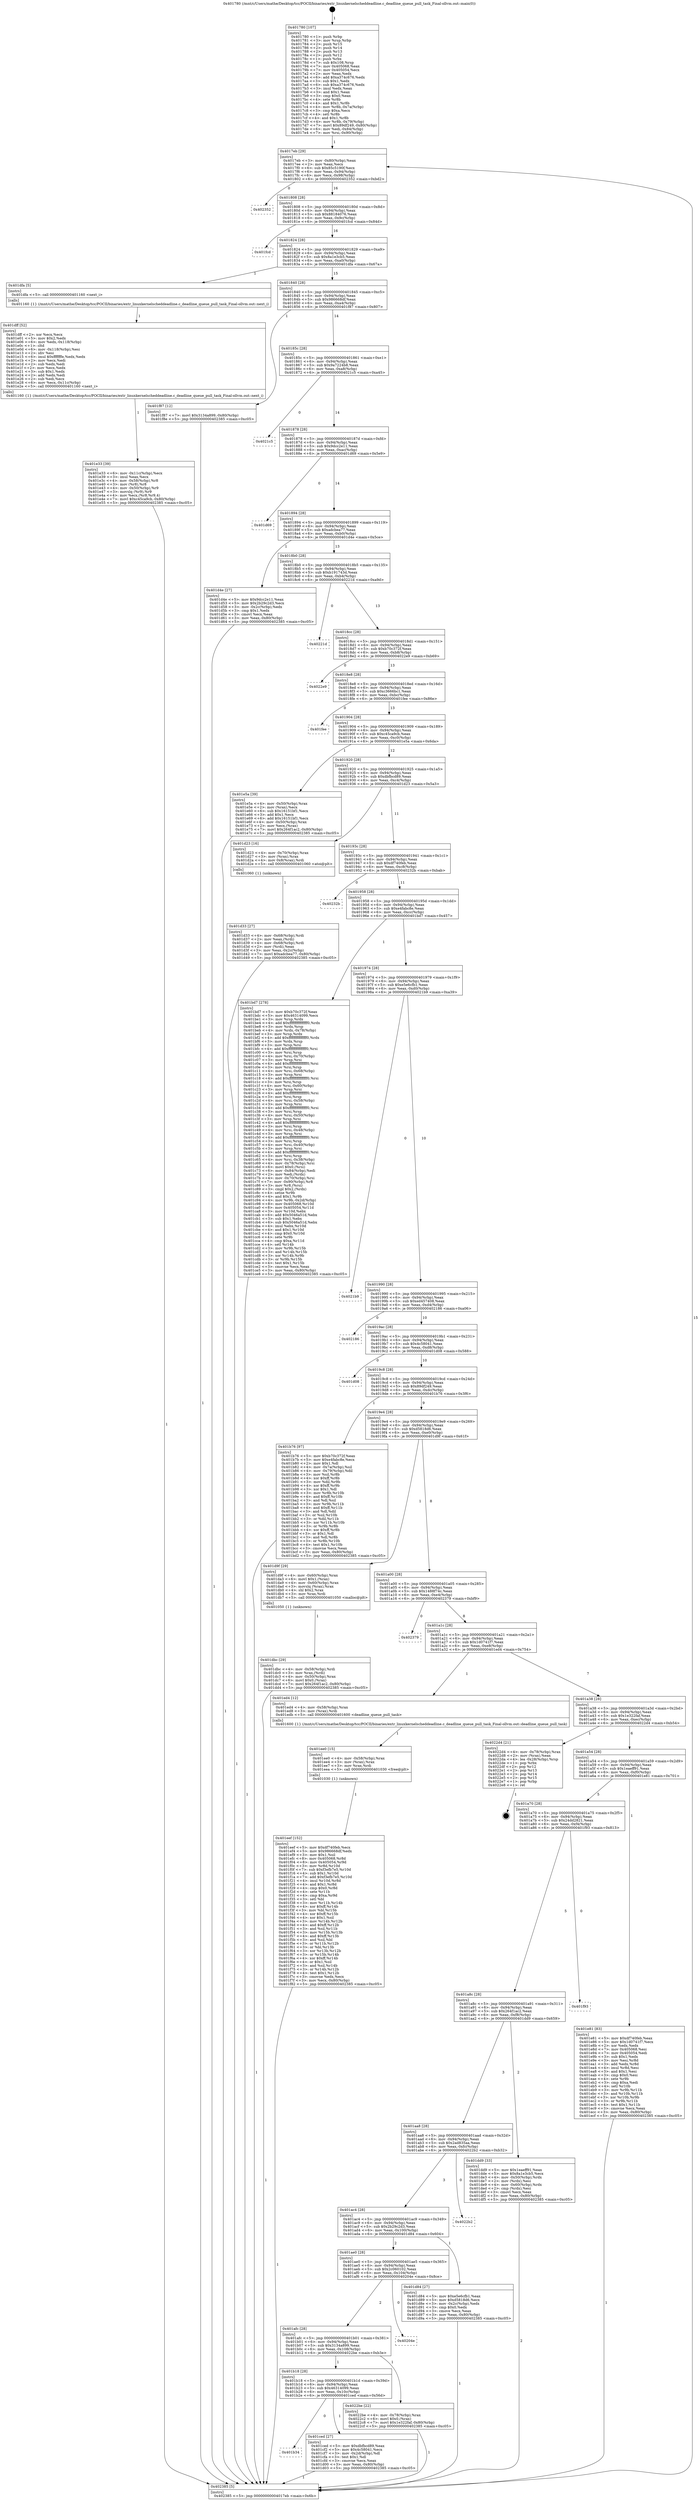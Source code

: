 digraph "0x401780" {
  label = "0x401780 (/mnt/c/Users/mathe/Desktop/tcc/POCII/binaries/extr_linuxkernelscheddeadline.c_deadline_queue_pull_task_Final-ollvm.out::main(0))"
  labelloc = "t"
  node[shape=record]

  Entry [label="",width=0.3,height=0.3,shape=circle,fillcolor=black,style=filled]
  "0x4017eb" [label="{
     0x4017eb [29]\l
     | [instrs]\l
     &nbsp;&nbsp;0x4017eb \<+3\>: mov -0x80(%rbp),%eax\l
     &nbsp;&nbsp;0x4017ee \<+2\>: mov %eax,%ecx\l
     &nbsp;&nbsp;0x4017f0 \<+6\>: sub $0x85c5190f,%ecx\l
     &nbsp;&nbsp;0x4017f6 \<+6\>: mov %eax,-0x94(%rbp)\l
     &nbsp;&nbsp;0x4017fc \<+6\>: mov %ecx,-0x98(%rbp)\l
     &nbsp;&nbsp;0x401802 \<+6\>: je 0000000000402352 \<main+0xbd2\>\l
  }"]
  "0x402352" [label="{
     0x402352\l
  }", style=dashed]
  "0x401808" [label="{
     0x401808 [28]\l
     | [instrs]\l
     &nbsp;&nbsp;0x401808 \<+5\>: jmp 000000000040180d \<main+0x8d\>\l
     &nbsp;&nbsp;0x40180d \<+6\>: mov -0x94(%rbp),%eax\l
     &nbsp;&nbsp;0x401813 \<+5\>: sub $0x88184076,%eax\l
     &nbsp;&nbsp;0x401818 \<+6\>: mov %eax,-0x9c(%rbp)\l
     &nbsp;&nbsp;0x40181e \<+6\>: je 0000000000401fcd \<main+0x84d\>\l
  }"]
  Exit [label="",width=0.3,height=0.3,shape=circle,fillcolor=black,style=filled,peripheries=2]
  "0x401fcd" [label="{
     0x401fcd\l
  }", style=dashed]
  "0x401824" [label="{
     0x401824 [28]\l
     | [instrs]\l
     &nbsp;&nbsp;0x401824 \<+5\>: jmp 0000000000401829 \<main+0xa9\>\l
     &nbsp;&nbsp;0x401829 \<+6\>: mov -0x94(%rbp),%eax\l
     &nbsp;&nbsp;0x40182f \<+5\>: sub $0x8a1e3cb5,%eax\l
     &nbsp;&nbsp;0x401834 \<+6\>: mov %eax,-0xa0(%rbp)\l
     &nbsp;&nbsp;0x40183a \<+6\>: je 0000000000401dfa \<main+0x67a\>\l
  }"]
  "0x401eef" [label="{
     0x401eef [152]\l
     | [instrs]\l
     &nbsp;&nbsp;0x401eef \<+5\>: mov $0xdf740feb,%ecx\l
     &nbsp;&nbsp;0x401ef4 \<+5\>: mov $0x986668df,%edx\l
     &nbsp;&nbsp;0x401ef9 \<+3\>: mov $0x1,%sil\l
     &nbsp;&nbsp;0x401efc \<+8\>: mov 0x405068,%r8d\l
     &nbsp;&nbsp;0x401f04 \<+8\>: mov 0x405054,%r9d\l
     &nbsp;&nbsp;0x401f0c \<+3\>: mov %r8d,%r10d\l
     &nbsp;&nbsp;0x401f0f \<+7\>: sub $0xf3efb7e5,%r10d\l
     &nbsp;&nbsp;0x401f16 \<+4\>: sub $0x1,%r10d\l
     &nbsp;&nbsp;0x401f1a \<+7\>: add $0xf3efb7e5,%r10d\l
     &nbsp;&nbsp;0x401f21 \<+4\>: imul %r10d,%r8d\l
     &nbsp;&nbsp;0x401f25 \<+4\>: and $0x1,%r8d\l
     &nbsp;&nbsp;0x401f29 \<+4\>: cmp $0x0,%r8d\l
     &nbsp;&nbsp;0x401f2d \<+4\>: sete %r11b\l
     &nbsp;&nbsp;0x401f31 \<+4\>: cmp $0xa,%r9d\l
     &nbsp;&nbsp;0x401f35 \<+3\>: setl %bl\l
     &nbsp;&nbsp;0x401f38 \<+3\>: mov %r11b,%r14b\l
     &nbsp;&nbsp;0x401f3b \<+4\>: xor $0xff,%r14b\l
     &nbsp;&nbsp;0x401f3f \<+3\>: mov %bl,%r15b\l
     &nbsp;&nbsp;0x401f42 \<+4\>: xor $0xff,%r15b\l
     &nbsp;&nbsp;0x401f46 \<+4\>: xor $0x1,%sil\l
     &nbsp;&nbsp;0x401f4a \<+3\>: mov %r14b,%r12b\l
     &nbsp;&nbsp;0x401f4d \<+4\>: and $0xff,%r12b\l
     &nbsp;&nbsp;0x401f51 \<+3\>: and %sil,%r11b\l
     &nbsp;&nbsp;0x401f54 \<+3\>: mov %r15b,%r13b\l
     &nbsp;&nbsp;0x401f57 \<+4\>: and $0xff,%r13b\l
     &nbsp;&nbsp;0x401f5b \<+3\>: and %sil,%bl\l
     &nbsp;&nbsp;0x401f5e \<+3\>: or %r11b,%r12b\l
     &nbsp;&nbsp;0x401f61 \<+3\>: or %bl,%r13b\l
     &nbsp;&nbsp;0x401f64 \<+3\>: xor %r13b,%r12b\l
     &nbsp;&nbsp;0x401f67 \<+3\>: or %r15b,%r14b\l
     &nbsp;&nbsp;0x401f6a \<+4\>: xor $0xff,%r14b\l
     &nbsp;&nbsp;0x401f6e \<+4\>: or $0x1,%sil\l
     &nbsp;&nbsp;0x401f72 \<+3\>: and %sil,%r14b\l
     &nbsp;&nbsp;0x401f75 \<+3\>: or %r14b,%r12b\l
     &nbsp;&nbsp;0x401f78 \<+4\>: test $0x1,%r12b\l
     &nbsp;&nbsp;0x401f7c \<+3\>: cmovne %edx,%ecx\l
     &nbsp;&nbsp;0x401f7f \<+3\>: mov %ecx,-0x80(%rbp)\l
     &nbsp;&nbsp;0x401f82 \<+5\>: jmp 0000000000402385 \<main+0xc05\>\l
  }"]
  "0x401dfa" [label="{
     0x401dfa [5]\l
     | [instrs]\l
     &nbsp;&nbsp;0x401dfa \<+5\>: call 0000000000401160 \<next_i\>\l
     | [calls]\l
     &nbsp;&nbsp;0x401160 \{1\} (/mnt/c/Users/mathe/Desktop/tcc/POCII/binaries/extr_linuxkernelscheddeadline.c_deadline_queue_pull_task_Final-ollvm.out::next_i)\l
  }"]
  "0x401840" [label="{
     0x401840 [28]\l
     | [instrs]\l
     &nbsp;&nbsp;0x401840 \<+5\>: jmp 0000000000401845 \<main+0xc5\>\l
     &nbsp;&nbsp;0x401845 \<+6\>: mov -0x94(%rbp),%eax\l
     &nbsp;&nbsp;0x40184b \<+5\>: sub $0x986668df,%eax\l
     &nbsp;&nbsp;0x401850 \<+6\>: mov %eax,-0xa4(%rbp)\l
     &nbsp;&nbsp;0x401856 \<+6\>: je 0000000000401f87 \<main+0x807\>\l
  }"]
  "0x401ee0" [label="{
     0x401ee0 [15]\l
     | [instrs]\l
     &nbsp;&nbsp;0x401ee0 \<+4\>: mov -0x58(%rbp),%rax\l
     &nbsp;&nbsp;0x401ee4 \<+3\>: mov (%rax),%rax\l
     &nbsp;&nbsp;0x401ee7 \<+3\>: mov %rax,%rdi\l
     &nbsp;&nbsp;0x401eea \<+5\>: call 0000000000401030 \<free@plt\>\l
     | [calls]\l
     &nbsp;&nbsp;0x401030 \{1\} (unknown)\l
  }"]
  "0x401f87" [label="{
     0x401f87 [12]\l
     | [instrs]\l
     &nbsp;&nbsp;0x401f87 \<+7\>: movl $0x3134a899,-0x80(%rbp)\l
     &nbsp;&nbsp;0x401f8e \<+5\>: jmp 0000000000402385 \<main+0xc05\>\l
  }"]
  "0x40185c" [label="{
     0x40185c [28]\l
     | [instrs]\l
     &nbsp;&nbsp;0x40185c \<+5\>: jmp 0000000000401861 \<main+0xe1\>\l
     &nbsp;&nbsp;0x401861 \<+6\>: mov -0x94(%rbp),%eax\l
     &nbsp;&nbsp;0x401867 \<+5\>: sub $0x9a7224b8,%eax\l
     &nbsp;&nbsp;0x40186c \<+6\>: mov %eax,-0xa8(%rbp)\l
     &nbsp;&nbsp;0x401872 \<+6\>: je 00000000004021c5 \<main+0xa45\>\l
  }"]
  "0x401e33" [label="{
     0x401e33 [39]\l
     | [instrs]\l
     &nbsp;&nbsp;0x401e33 \<+6\>: mov -0x11c(%rbp),%ecx\l
     &nbsp;&nbsp;0x401e39 \<+3\>: imul %eax,%ecx\l
     &nbsp;&nbsp;0x401e3c \<+4\>: mov -0x58(%rbp),%r8\l
     &nbsp;&nbsp;0x401e40 \<+3\>: mov (%r8),%r8\l
     &nbsp;&nbsp;0x401e43 \<+4\>: mov -0x50(%rbp),%r9\l
     &nbsp;&nbsp;0x401e47 \<+3\>: movslq (%r9),%r9\l
     &nbsp;&nbsp;0x401e4a \<+4\>: mov %ecx,(%r8,%r9,4)\l
     &nbsp;&nbsp;0x401e4e \<+7\>: movl $0xc45ca9cb,-0x80(%rbp)\l
     &nbsp;&nbsp;0x401e55 \<+5\>: jmp 0000000000402385 \<main+0xc05\>\l
  }"]
  "0x4021c5" [label="{
     0x4021c5\l
  }", style=dashed]
  "0x401878" [label="{
     0x401878 [28]\l
     | [instrs]\l
     &nbsp;&nbsp;0x401878 \<+5\>: jmp 000000000040187d \<main+0xfd\>\l
     &nbsp;&nbsp;0x40187d \<+6\>: mov -0x94(%rbp),%eax\l
     &nbsp;&nbsp;0x401883 \<+5\>: sub $0x9dcc2e11,%eax\l
     &nbsp;&nbsp;0x401888 \<+6\>: mov %eax,-0xac(%rbp)\l
     &nbsp;&nbsp;0x40188e \<+6\>: je 0000000000401d69 \<main+0x5e9\>\l
  }"]
  "0x401dff" [label="{
     0x401dff [52]\l
     | [instrs]\l
     &nbsp;&nbsp;0x401dff \<+2\>: xor %ecx,%ecx\l
     &nbsp;&nbsp;0x401e01 \<+5\>: mov $0x2,%edx\l
     &nbsp;&nbsp;0x401e06 \<+6\>: mov %edx,-0x118(%rbp)\l
     &nbsp;&nbsp;0x401e0c \<+1\>: cltd\l
     &nbsp;&nbsp;0x401e0d \<+6\>: mov -0x118(%rbp),%esi\l
     &nbsp;&nbsp;0x401e13 \<+2\>: idiv %esi\l
     &nbsp;&nbsp;0x401e15 \<+6\>: imul $0xfffffffe,%edx,%edx\l
     &nbsp;&nbsp;0x401e1b \<+2\>: mov %ecx,%edi\l
     &nbsp;&nbsp;0x401e1d \<+2\>: sub %edx,%edi\l
     &nbsp;&nbsp;0x401e1f \<+2\>: mov %ecx,%edx\l
     &nbsp;&nbsp;0x401e21 \<+3\>: sub $0x1,%edx\l
     &nbsp;&nbsp;0x401e24 \<+2\>: add %edx,%edi\l
     &nbsp;&nbsp;0x401e26 \<+2\>: sub %edi,%ecx\l
     &nbsp;&nbsp;0x401e28 \<+6\>: mov %ecx,-0x11c(%rbp)\l
     &nbsp;&nbsp;0x401e2e \<+5\>: call 0000000000401160 \<next_i\>\l
     | [calls]\l
     &nbsp;&nbsp;0x401160 \{1\} (/mnt/c/Users/mathe/Desktop/tcc/POCII/binaries/extr_linuxkernelscheddeadline.c_deadline_queue_pull_task_Final-ollvm.out::next_i)\l
  }"]
  "0x401d69" [label="{
     0x401d69\l
  }", style=dashed]
  "0x401894" [label="{
     0x401894 [28]\l
     | [instrs]\l
     &nbsp;&nbsp;0x401894 \<+5\>: jmp 0000000000401899 \<main+0x119\>\l
     &nbsp;&nbsp;0x401899 \<+6\>: mov -0x94(%rbp),%eax\l
     &nbsp;&nbsp;0x40189f \<+5\>: sub $0xadcbea77,%eax\l
     &nbsp;&nbsp;0x4018a4 \<+6\>: mov %eax,-0xb0(%rbp)\l
     &nbsp;&nbsp;0x4018aa \<+6\>: je 0000000000401d4e \<main+0x5ce\>\l
  }"]
  "0x401dbc" [label="{
     0x401dbc [29]\l
     | [instrs]\l
     &nbsp;&nbsp;0x401dbc \<+4\>: mov -0x58(%rbp),%rdi\l
     &nbsp;&nbsp;0x401dc0 \<+3\>: mov %rax,(%rdi)\l
     &nbsp;&nbsp;0x401dc3 \<+4\>: mov -0x50(%rbp),%rax\l
     &nbsp;&nbsp;0x401dc7 \<+6\>: movl $0x0,(%rax)\l
     &nbsp;&nbsp;0x401dcd \<+7\>: movl $0x264f1ac2,-0x80(%rbp)\l
     &nbsp;&nbsp;0x401dd4 \<+5\>: jmp 0000000000402385 \<main+0xc05\>\l
  }"]
  "0x401d4e" [label="{
     0x401d4e [27]\l
     | [instrs]\l
     &nbsp;&nbsp;0x401d4e \<+5\>: mov $0x9dcc2e11,%eax\l
     &nbsp;&nbsp;0x401d53 \<+5\>: mov $0x2b29c2d3,%ecx\l
     &nbsp;&nbsp;0x401d58 \<+3\>: mov -0x2c(%rbp),%edx\l
     &nbsp;&nbsp;0x401d5b \<+3\>: cmp $0x1,%edx\l
     &nbsp;&nbsp;0x401d5e \<+3\>: cmovl %ecx,%eax\l
     &nbsp;&nbsp;0x401d61 \<+3\>: mov %eax,-0x80(%rbp)\l
     &nbsp;&nbsp;0x401d64 \<+5\>: jmp 0000000000402385 \<main+0xc05\>\l
  }"]
  "0x4018b0" [label="{
     0x4018b0 [28]\l
     | [instrs]\l
     &nbsp;&nbsp;0x4018b0 \<+5\>: jmp 00000000004018b5 \<main+0x135\>\l
     &nbsp;&nbsp;0x4018b5 \<+6\>: mov -0x94(%rbp),%eax\l
     &nbsp;&nbsp;0x4018bb \<+5\>: sub $0xb191743d,%eax\l
     &nbsp;&nbsp;0x4018c0 \<+6\>: mov %eax,-0xb4(%rbp)\l
     &nbsp;&nbsp;0x4018c6 \<+6\>: je 000000000040221d \<main+0xa9d\>\l
  }"]
  "0x401d33" [label="{
     0x401d33 [27]\l
     | [instrs]\l
     &nbsp;&nbsp;0x401d33 \<+4\>: mov -0x68(%rbp),%rdi\l
     &nbsp;&nbsp;0x401d37 \<+2\>: mov %eax,(%rdi)\l
     &nbsp;&nbsp;0x401d39 \<+4\>: mov -0x68(%rbp),%rdi\l
     &nbsp;&nbsp;0x401d3d \<+2\>: mov (%rdi),%eax\l
     &nbsp;&nbsp;0x401d3f \<+3\>: mov %eax,-0x2c(%rbp)\l
     &nbsp;&nbsp;0x401d42 \<+7\>: movl $0xadcbea77,-0x80(%rbp)\l
     &nbsp;&nbsp;0x401d49 \<+5\>: jmp 0000000000402385 \<main+0xc05\>\l
  }"]
  "0x40221d" [label="{
     0x40221d\l
  }", style=dashed]
  "0x4018cc" [label="{
     0x4018cc [28]\l
     | [instrs]\l
     &nbsp;&nbsp;0x4018cc \<+5\>: jmp 00000000004018d1 \<main+0x151\>\l
     &nbsp;&nbsp;0x4018d1 \<+6\>: mov -0x94(%rbp),%eax\l
     &nbsp;&nbsp;0x4018d7 \<+5\>: sub $0xb70c372f,%eax\l
     &nbsp;&nbsp;0x4018dc \<+6\>: mov %eax,-0xb8(%rbp)\l
     &nbsp;&nbsp;0x4018e2 \<+6\>: je 00000000004022e9 \<main+0xb69\>\l
  }"]
  "0x401b34" [label="{
     0x401b34\l
  }", style=dashed]
  "0x4022e9" [label="{
     0x4022e9\l
  }", style=dashed]
  "0x4018e8" [label="{
     0x4018e8 [28]\l
     | [instrs]\l
     &nbsp;&nbsp;0x4018e8 \<+5\>: jmp 00000000004018ed \<main+0x16d\>\l
     &nbsp;&nbsp;0x4018ed \<+6\>: mov -0x94(%rbp),%eax\l
     &nbsp;&nbsp;0x4018f3 \<+5\>: sub $0xc3666bc1,%eax\l
     &nbsp;&nbsp;0x4018f8 \<+6\>: mov %eax,-0xbc(%rbp)\l
     &nbsp;&nbsp;0x4018fe \<+6\>: je 0000000000401fee \<main+0x86e\>\l
  }"]
  "0x401ced" [label="{
     0x401ced [27]\l
     | [instrs]\l
     &nbsp;&nbsp;0x401ced \<+5\>: mov $0xdbfbcd89,%eax\l
     &nbsp;&nbsp;0x401cf2 \<+5\>: mov $0x4c58041,%ecx\l
     &nbsp;&nbsp;0x401cf7 \<+3\>: mov -0x2d(%rbp),%dl\l
     &nbsp;&nbsp;0x401cfa \<+3\>: test $0x1,%dl\l
     &nbsp;&nbsp;0x401cfd \<+3\>: cmovne %ecx,%eax\l
     &nbsp;&nbsp;0x401d00 \<+3\>: mov %eax,-0x80(%rbp)\l
     &nbsp;&nbsp;0x401d03 \<+5\>: jmp 0000000000402385 \<main+0xc05\>\l
  }"]
  "0x401fee" [label="{
     0x401fee\l
  }", style=dashed]
  "0x401904" [label="{
     0x401904 [28]\l
     | [instrs]\l
     &nbsp;&nbsp;0x401904 \<+5\>: jmp 0000000000401909 \<main+0x189\>\l
     &nbsp;&nbsp;0x401909 \<+6\>: mov -0x94(%rbp),%eax\l
     &nbsp;&nbsp;0x40190f \<+5\>: sub $0xc45ca9cb,%eax\l
     &nbsp;&nbsp;0x401914 \<+6\>: mov %eax,-0xc0(%rbp)\l
     &nbsp;&nbsp;0x40191a \<+6\>: je 0000000000401e5a \<main+0x6da\>\l
  }"]
  "0x401b18" [label="{
     0x401b18 [28]\l
     | [instrs]\l
     &nbsp;&nbsp;0x401b18 \<+5\>: jmp 0000000000401b1d \<main+0x39d\>\l
     &nbsp;&nbsp;0x401b1d \<+6\>: mov -0x94(%rbp),%eax\l
     &nbsp;&nbsp;0x401b23 \<+5\>: sub $0x46314099,%eax\l
     &nbsp;&nbsp;0x401b28 \<+6\>: mov %eax,-0x10c(%rbp)\l
     &nbsp;&nbsp;0x401b2e \<+6\>: je 0000000000401ced \<main+0x56d\>\l
  }"]
  "0x401e5a" [label="{
     0x401e5a [39]\l
     | [instrs]\l
     &nbsp;&nbsp;0x401e5a \<+4\>: mov -0x50(%rbp),%rax\l
     &nbsp;&nbsp;0x401e5e \<+2\>: mov (%rax),%ecx\l
     &nbsp;&nbsp;0x401e60 \<+6\>: sub $0x16151bf1,%ecx\l
     &nbsp;&nbsp;0x401e66 \<+3\>: add $0x1,%ecx\l
     &nbsp;&nbsp;0x401e69 \<+6\>: add $0x16151bf1,%ecx\l
     &nbsp;&nbsp;0x401e6f \<+4\>: mov -0x50(%rbp),%rax\l
     &nbsp;&nbsp;0x401e73 \<+2\>: mov %ecx,(%rax)\l
     &nbsp;&nbsp;0x401e75 \<+7\>: movl $0x264f1ac2,-0x80(%rbp)\l
     &nbsp;&nbsp;0x401e7c \<+5\>: jmp 0000000000402385 \<main+0xc05\>\l
  }"]
  "0x401920" [label="{
     0x401920 [28]\l
     | [instrs]\l
     &nbsp;&nbsp;0x401920 \<+5\>: jmp 0000000000401925 \<main+0x1a5\>\l
     &nbsp;&nbsp;0x401925 \<+6\>: mov -0x94(%rbp),%eax\l
     &nbsp;&nbsp;0x40192b \<+5\>: sub $0xdbfbcd89,%eax\l
     &nbsp;&nbsp;0x401930 \<+6\>: mov %eax,-0xc4(%rbp)\l
     &nbsp;&nbsp;0x401936 \<+6\>: je 0000000000401d23 \<main+0x5a3\>\l
  }"]
  "0x4022be" [label="{
     0x4022be [22]\l
     | [instrs]\l
     &nbsp;&nbsp;0x4022be \<+4\>: mov -0x78(%rbp),%rax\l
     &nbsp;&nbsp;0x4022c2 \<+6\>: movl $0x0,(%rax)\l
     &nbsp;&nbsp;0x4022c8 \<+7\>: movl $0x1e322faf,-0x80(%rbp)\l
     &nbsp;&nbsp;0x4022cf \<+5\>: jmp 0000000000402385 \<main+0xc05\>\l
  }"]
  "0x401d23" [label="{
     0x401d23 [16]\l
     | [instrs]\l
     &nbsp;&nbsp;0x401d23 \<+4\>: mov -0x70(%rbp),%rax\l
     &nbsp;&nbsp;0x401d27 \<+3\>: mov (%rax),%rax\l
     &nbsp;&nbsp;0x401d2a \<+4\>: mov 0x8(%rax),%rdi\l
     &nbsp;&nbsp;0x401d2e \<+5\>: call 0000000000401060 \<atoi@plt\>\l
     | [calls]\l
     &nbsp;&nbsp;0x401060 \{1\} (unknown)\l
  }"]
  "0x40193c" [label="{
     0x40193c [28]\l
     | [instrs]\l
     &nbsp;&nbsp;0x40193c \<+5\>: jmp 0000000000401941 \<main+0x1c1\>\l
     &nbsp;&nbsp;0x401941 \<+6\>: mov -0x94(%rbp),%eax\l
     &nbsp;&nbsp;0x401947 \<+5\>: sub $0xdf740feb,%eax\l
     &nbsp;&nbsp;0x40194c \<+6\>: mov %eax,-0xc8(%rbp)\l
     &nbsp;&nbsp;0x401952 \<+6\>: je 000000000040232b \<main+0xbab\>\l
  }"]
  "0x401afc" [label="{
     0x401afc [28]\l
     | [instrs]\l
     &nbsp;&nbsp;0x401afc \<+5\>: jmp 0000000000401b01 \<main+0x381\>\l
     &nbsp;&nbsp;0x401b01 \<+6\>: mov -0x94(%rbp),%eax\l
     &nbsp;&nbsp;0x401b07 \<+5\>: sub $0x3134a899,%eax\l
     &nbsp;&nbsp;0x401b0c \<+6\>: mov %eax,-0x108(%rbp)\l
     &nbsp;&nbsp;0x401b12 \<+6\>: je 00000000004022be \<main+0xb3e\>\l
  }"]
  "0x40232b" [label="{
     0x40232b\l
  }", style=dashed]
  "0x401958" [label="{
     0x401958 [28]\l
     | [instrs]\l
     &nbsp;&nbsp;0x401958 \<+5\>: jmp 000000000040195d \<main+0x1dd\>\l
     &nbsp;&nbsp;0x40195d \<+6\>: mov -0x94(%rbp),%eax\l
     &nbsp;&nbsp;0x401963 \<+5\>: sub $0xe4fabc8e,%eax\l
     &nbsp;&nbsp;0x401968 \<+6\>: mov %eax,-0xcc(%rbp)\l
     &nbsp;&nbsp;0x40196e \<+6\>: je 0000000000401bd7 \<main+0x457\>\l
  }"]
  "0x40204e" [label="{
     0x40204e\l
  }", style=dashed]
  "0x401bd7" [label="{
     0x401bd7 [278]\l
     | [instrs]\l
     &nbsp;&nbsp;0x401bd7 \<+5\>: mov $0xb70c372f,%eax\l
     &nbsp;&nbsp;0x401bdc \<+5\>: mov $0x46314099,%ecx\l
     &nbsp;&nbsp;0x401be1 \<+3\>: mov %rsp,%rdx\l
     &nbsp;&nbsp;0x401be4 \<+4\>: add $0xfffffffffffffff0,%rdx\l
     &nbsp;&nbsp;0x401be8 \<+3\>: mov %rdx,%rsp\l
     &nbsp;&nbsp;0x401beb \<+4\>: mov %rdx,-0x78(%rbp)\l
     &nbsp;&nbsp;0x401bef \<+3\>: mov %rsp,%rdx\l
     &nbsp;&nbsp;0x401bf2 \<+4\>: add $0xfffffffffffffff0,%rdx\l
     &nbsp;&nbsp;0x401bf6 \<+3\>: mov %rdx,%rsp\l
     &nbsp;&nbsp;0x401bf9 \<+3\>: mov %rsp,%rsi\l
     &nbsp;&nbsp;0x401bfc \<+4\>: add $0xfffffffffffffff0,%rsi\l
     &nbsp;&nbsp;0x401c00 \<+3\>: mov %rsi,%rsp\l
     &nbsp;&nbsp;0x401c03 \<+4\>: mov %rsi,-0x70(%rbp)\l
     &nbsp;&nbsp;0x401c07 \<+3\>: mov %rsp,%rsi\l
     &nbsp;&nbsp;0x401c0a \<+4\>: add $0xfffffffffffffff0,%rsi\l
     &nbsp;&nbsp;0x401c0e \<+3\>: mov %rsi,%rsp\l
     &nbsp;&nbsp;0x401c11 \<+4\>: mov %rsi,-0x68(%rbp)\l
     &nbsp;&nbsp;0x401c15 \<+3\>: mov %rsp,%rsi\l
     &nbsp;&nbsp;0x401c18 \<+4\>: add $0xfffffffffffffff0,%rsi\l
     &nbsp;&nbsp;0x401c1c \<+3\>: mov %rsi,%rsp\l
     &nbsp;&nbsp;0x401c1f \<+4\>: mov %rsi,-0x60(%rbp)\l
     &nbsp;&nbsp;0x401c23 \<+3\>: mov %rsp,%rsi\l
     &nbsp;&nbsp;0x401c26 \<+4\>: add $0xfffffffffffffff0,%rsi\l
     &nbsp;&nbsp;0x401c2a \<+3\>: mov %rsi,%rsp\l
     &nbsp;&nbsp;0x401c2d \<+4\>: mov %rsi,-0x58(%rbp)\l
     &nbsp;&nbsp;0x401c31 \<+3\>: mov %rsp,%rsi\l
     &nbsp;&nbsp;0x401c34 \<+4\>: add $0xfffffffffffffff0,%rsi\l
     &nbsp;&nbsp;0x401c38 \<+3\>: mov %rsi,%rsp\l
     &nbsp;&nbsp;0x401c3b \<+4\>: mov %rsi,-0x50(%rbp)\l
     &nbsp;&nbsp;0x401c3f \<+3\>: mov %rsp,%rsi\l
     &nbsp;&nbsp;0x401c42 \<+4\>: add $0xfffffffffffffff0,%rsi\l
     &nbsp;&nbsp;0x401c46 \<+3\>: mov %rsi,%rsp\l
     &nbsp;&nbsp;0x401c49 \<+4\>: mov %rsi,-0x48(%rbp)\l
     &nbsp;&nbsp;0x401c4d \<+3\>: mov %rsp,%rsi\l
     &nbsp;&nbsp;0x401c50 \<+4\>: add $0xfffffffffffffff0,%rsi\l
     &nbsp;&nbsp;0x401c54 \<+3\>: mov %rsi,%rsp\l
     &nbsp;&nbsp;0x401c57 \<+4\>: mov %rsi,-0x40(%rbp)\l
     &nbsp;&nbsp;0x401c5b \<+3\>: mov %rsp,%rsi\l
     &nbsp;&nbsp;0x401c5e \<+4\>: add $0xfffffffffffffff0,%rsi\l
     &nbsp;&nbsp;0x401c62 \<+3\>: mov %rsi,%rsp\l
     &nbsp;&nbsp;0x401c65 \<+4\>: mov %rsi,-0x38(%rbp)\l
     &nbsp;&nbsp;0x401c69 \<+4\>: mov -0x78(%rbp),%rsi\l
     &nbsp;&nbsp;0x401c6d \<+6\>: movl $0x0,(%rsi)\l
     &nbsp;&nbsp;0x401c73 \<+6\>: mov -0x84(%rbp),%edi\l
     &nbsp;&nbsp;0x401c79 \<+2\>: mov %edi,(%rdx)\l
     &nbsp;&nbsp;0x401c7b \<+4\>: mov -0x70(%rbp),%rsi\l
     &nbsp;&nbsp;0x401c7f \<+7\>: mov -0x90(%rbp),%r8\l
     &nbsp;&nbsp;0x401c86 \<+3\>: mov %r8,(%rsi)\l
     &nbsp;&nbsp;0x401c89 \<+3\>: cmpl $0x2,(%rdx)\l
     &nbsp;&nbsp;0x401c8c \<+4\>: setne %r9b\l
     &nbsp;&nbsp;0x401c90 \<+4\>: and $0x1,%r9b\l
     &nbsp;&nbsp;0x401c94 \<+4\>: mov %r9b,-0x2d(%rbp)\l
     &nbsp;&nbsp;0x401c98 \<+8\>: mov 0x405068,%r10d\l
     &nbsp;&nbsp;0x401ca0 \<+8\>: mov 0x405054,%r11d\l
     &nbsp;&nbsp;0x401ca8 \<+3\>: mov %r10d,%ebx\l
     &nbsp;&nbsp;0x401cab \<+6\>: add $0x5046a51d,%ebx\l
     &nbsp;&nbsp;0x401cb1 \<+3\>: sub $0x1,%ebx\l
     &nbsp;&nbsp;0x401cb4 \<+6\>: sub $0x5046a51d,%ebx\l
     &nbsp;&nbsp;0x401cba \<+4\>: imul %ebx,%r10d\l
     &nbsp;&nbsp;0x401cbe \<+4\>: and $0x1,%r10d\l
     &nbsp;&nbsp;0x401cc2 \<+4\>: cmp $0x0,%r10d\l
     &nbsp;&nbsp;0x401cc6 \<+4\>: sete %r9b\l
     &nbsp;&nbsp;0x401cca \<+4\>: cmp $0xa,%r11d\l
     &nbsp;&nbsp;0x401cce \<+4\>: setl %r14b\l
     &nbsp;&nbsp;0x401cd2 \<+3\>: mov %r9b,%r15b\l
     &nbsp;&nbsp;0x401cd5 \<+3\>: and %r14b,%r15b\l
     &nbsp;&nbsp;0x401cd8 \<+3\>: xor %r14b,%r9b\l
     &nbsp;&nbsp;0x401cdb \<+3\>: or %r9b,%r15b\l
     &nbsp;&nbsp;0x401cde \<+4\>: test $0x1,%r15b\l
     &nbsp;&nbsp;0x401ce2 \<+3\>: cmovne %ecx,%eax\l
     &nbsp;&nbsp;0x401ce5 \<+3\>: mov %eax,-0x80(%rbp)\l
     &nbsp;&nbsp;0x401ce8 \<+5\>: jmp 0000000000402385 \<main+0xc05\>\l
  }"]
  "0x401974" [label="{
     0x401974 [28]\l
     | [instrs]\l
     &nbsp;&nbsp;0x401974 \<+5\>: jmp 0000000000401979 \<main+0x1f9\>\l
     &nbsp;&nbsp;0x401979 \<+6\>: mov -0x94(%rbp),%eax\l
     &nbsp;&nbsp;0x40197f \<+5\>: sub $0xe5e6cfb1,%eax\l
     &nbsp;&nbsp;0x401984 \<+6\>: mov %eax,-0xd0(%rbp)\l
     &nbsp;&nbsp;0x40198a \<+6\>: je 00000000004021b9 \<main+0xa39\>\l
  }"]
  "0x401ae0" [label="{
     0x401ae0 [28]\l
     | [instrs]\l
     &nbsp;&nbsp;0x401ae0 \<+5\>: jmp 0000000000401ae5 \<main+0x365\>\l
     &nbsp;&nbsp;0x401ae5 \<+6\>: mov -0x94(%rbp),%eax\l
     &nbsp;&nbsp;0x401aeb \<+5\>: sub $0x2c060102,%eax\l
     &nbsp;&nbsp;0x401af0 \<+6\>: mov %eax,-0x104(%rbp)\l
     &nbsp;&nbsp;0x401af6 \<+6\>: je 000000000040204e \<main+0x8ce\>\l
  }"]
  "0x4021b9" [label="{
     0x4021b9\l
  }", style=dashed]
  "0x401990" [label="{
     0x401990 [28]\l
     | [instrs]\l
     &nbsp;&nbsp;0x401990 \<+5\>: jmp 0000000000401995 \<main+0x215\>\l
     &nbsp;&nbsp;0x401995 \<+6\>: mov -0x94(%rbp),%eax\l
     &nbsp;&nbsp;0x40199b \<+5\>: sub $0xed457408,%eax\l
     &nbsp;&nbsp;0x4019a0 \<+6\>: mov %eax,-0xd4(%rbp)\l
     &nbsp;&nbsp;0x4019a6 \<+6\>: je 0000000000402186 \<main+0xa06\>\l
  }"]
  "0x401d84" [label="{
     0x401d84 [27]\l
     | [instrs]\l
     &nbsp;&nbsp;0x401d84 \<+5\>: mov $0xe5e6cfb1,%eax\l
     &nbsp;&nbsp;0x401d89 \<+5\>: mov $0xd5818d6,%ecx\l
     &nbsp;&nbsp;0x401d8e \<+3\>: mov -0x2c(%rbp),%edx\l
     &nbsp;&nbsp;0x401d91 \<+3\>: cmp $0x0,%edx\l
     &nbsp;&nbsp;0x401d94 \<+3\>: cmove %ecx,%eax\l
     &nbsp;&nbsp;0x401d97 \<+3\>: mov %eax,-0x80(%rbp)\l
     &nbsp;&nbsp;0x401d9a \<+5\>: jmp 0000000000402385 \<main+0xc05\>\l
  }"]
  "0x402186" [label="{
     0x402186\l
  }", style=dashed]
  "0x4019ac" [label="{
     0x4019ac [28]\l
     | [instrs]\l
     &nbsp;&nbsp;0x4019ac \<+5\>: jmp 00000000004019b1 \<main+0x231\>\l
     &nbsp;&nbsp;0x4019b1 \<+6\>: mov -0x94(%rbp),%eax\l
     &nbsp;&nbsp;0x4019b7 \<+5\>: sub $0x4c58041,%eax\l
     &nbsp;&nbsp;0x4019bc \<+6\>: mov %eax,-0xd8(%rbp)\l
     &nbsp;&nbsp;0x4019c2 \<+6\>: je 0000000000401d08 \<main+0x588\>\l
  }"]
  "0x401ac4" [label="{
     0x401ac4 [28]\l
     | [instrs]\l
     &nbsp;&nbsp;0x401ac4 \<+5\>: jmp 0000000000401ac9 \<main+0x349\>\l
     &nbsp;&nbsp;0x401ac9 \<+6\>: mov -0x94(%rbp),%eax\l
     &nbsp;&nbsp;0x401acf \<+5\>: sub $0x2b29c2d3,%eax\l
     &nbsp;&nbsp;0x401ad4 \<+6\>: mov %eax,-0x100(%rbp)\l
     &nbsp;&nbsp;0x401ada \<+6\>: je 0000000000401d84 \<main+0x604\>\l
  }"]
  "0x401d08" [label="{
     0x401d08\l
  }", style=dashed]
  "0x4019c8" [label="{
     0x4019c8 [28]\l
     | [instrs]\l
     &nbsp;&nbsp;0x4019c8 \<+5\>: jmp 00000000004019cd \<main+0x24d\>\l
     &nbsp;&nbsp;0x4019cd \<+6\>: mov -0x94(%rbp),%eax\l
     &nbsp;&nbsp;0x4019d3 \<+5\>: sub $0x89df249,%eax\l
     &nbsp;&nbsp;0x4019d8 \<+6\>: mov %eax,-0xdc(%rbp)\l
     &nbsp;&nbsp;0x4019de \<+6\>: je 0000000000401b76 \<main+0x3f6\>\l
  }"]
  "0x4022b2" [label="{
     0x4022b2\l
  }", style=dashed]
  "0x401b76" [label="{
     0x401b76 [97]\l
     | [instrs]\l
     &nbsp;&nbsp;0x401b76 \<+5\>: mov $0xb70c372f,%eax\l
     &nbsp;&nbsp;0x401b7b \<+5\>: mov $0xe4fabc8e,%ecx\l
     &nbsp;&nbsp;0x401b80 \<+2\>: mov $0x1,%dl\l
     &nbsp;&nbsp;0x401b82 \<+4\>: mov -0x7a(%rbp),%sil\l
     &nbsp;&nbsp;0x401b86 \<+4\>: mov -0x79(%rbp),%dil\l
     &nbsp;&nbsp;0x401b8a \<+3\>: mov %sil,%r8b\l
     &nbsp;&nbsp;0x401b8d \<+4\>: xor $0xff,%r8b\l
     &nbsp;&nbsp;0x401b91 \<+3\>: mov %dil,%r9b\l
     &nbsp;&nbsp;0x401b94 \<+4\>: xor $0xff,%r9b\l
     &nbsp;&nbsp;0x401b98 \<+3\>: xor $0x1,%dl\l
     &nbsp;&nbsp;0x401b9b \<+3\>: mov %r8b,%r10b\l
     &nbsp;&nbsp;0x401b9e \<+4\>: and $0xff,%r10b\l
     &nbsp;&nbsp;0x401ba2 \<+3\>: and %dl,%sil\l
     &nbsp;&nbsp;0x401ba5 \<+3\>: mov %r9b,%r11b\l
     &nbsp;&nbsp;0x401ba8 \<+4\>: and $0xff,%r11b\l
     &nbsp;&nbsp;0x401bac \<+3\>: and %dl,%dil\l
     &nbsp;&nbsp;0x401baf \<+3\>: or %sil,%r10b\l
     &nbsp;&nbsp;0x401bb2 \<+3\>: or %dil,%r11b\l
     &nbsp;&nbsp;0x401bb5 \<+3\>: xor %r11b,%r10b\l
     &nbsp;&nbsp;0x401bb8 \<+3\>: or %r9b,%r8b\l
     &nbsp;&nbsp;0x401bbb \<+4\>: xor $0xff,%r8b\l
     &nbsp;&nbsp;0x401bbf \<+3\>: or $0x1,%dl\l
     &nbsp;&nbsp;0x401bc2 \<+3\>: and %dl,%r8b\l
     &nbsp;&nbsp;0x401bc5 \<+3\>: or %r8b,%r10b\l
     &nbsp;&nbsp;0x401bc8 \<+4\>: test $0x1,%r10b\l
     &nbsp;&nbsp;0x401bcc \<+3\>: cmovne %ecx,%eax\l
     &nbsp;&nbsp;0x401bcf \<+3\>: mov %eax,-0x80(%rbp)\l
     &nbsp;&nbsp;0x401bd2 \<+5\>: jmp 0000000000402385 \<main+0xc05\>\l
  }"]
  "0x4019e4" [label="{
     0x4019e4 [28]\l
     | [instrs]\l
     &nbsp;&nbsp;0x4019e4 \<+5\>: jmp 00000000004019e9 \<main+0x269\>\l
     &nbsp;&nbsp;0x4019e9 \<+6\>: mov -0x94(%rbp),%eax\l
     &nbsp;&nbsp;0x4019ef \<+5\>: sub $0xd5818d6,%eax\l
     &nbsp;&nbsp;0x4019f4 \<+6\>: mov %eax,-0xe0(%rbp)\l
     &nbsp;&nbsp;0x4019fa \<+6\>: je 0000000000401d9f \<main+0x61f\>\l
  }"]
  "0x402385" [label="{
     0x402385 [5]\l
     | [instrs]\l
     &nbsp;&nbsp;0x402385 \<+5\>: jmp 00000000004017eb \<main+0x6b\>\l
  }"]
  "0x401780" [label="{
     0x401780 [107]\l
     | [instrs]\l
     &nbsp;&nbsp;0x401780 \<+1\>: push %rbp\l
     &nbsp;&nbsp;0x401781 \<+3\>: mov %rsp,%rbp\l
     &nbsp;&nbsp;0x401784 \<+2\>: push %r15\l
     &nbsp;&nbsp;0x401786 \<+2\>: push %r14\l
     &nbsp;&nbsp;0x401788 \<+2\>: push %r13\l
     &nbsp;&nbsp;0x40178a \<+2\>: push %r12\l
     &nbsp;&nbsp;0x40178c \<+1\>: push %rbx\l
     &nbsp;&nbsp;0x40178d \<+7\>: sub $0x108,%rsp\l
     &nbsp;&nbsp;0x401794 \<+7\>: mov 0x405068,%eax\l
     &nbsp;&nbsp;0x40179b \<+7\>: mov 0x405054,%ecx\l
     &nbsp;&nbsp;0x4017a2 \<+2\>: mov %eax,%edx\l
     &nbsp;&nbsp;0x4017a4 \<+6\>: add $0xa374c676,%edx\l
     &nbsp;&nbsp;0x4017aa \<+3\>: sub $0x1,%edx\l
     &nbsp;&nbsp;0x4017ad \<+6\>: sub $0xa374c676,%edx\l
     &nbsp;&nbsp;0x4017b3 \<+3\>: imul %edx,%eax\l
     &nbsp;&nbsp;0x4017b6 \<+3\>: and $0x1,%eax\l
     &nbsp;&nbsp;0x4017b9 \<+3\>: cmp $0x0,%eax\l
     &nbsp;&nbsp;0x4017bc \<+4\>: sete %r8b\l
     &nbsp;&nbsp;0x4017c0 \<+4\>: and $0x1,%r8b\l
     &nbsp;&nbsp;0x4017c4 \<+4\>: mov %r8b,-0x7a(%rbp)\l
     &nbsp;&nbsp;0x4017c8 \<+3\>: cmp $0xa,%ecx\l
     &nbsp;&nbsp;0x4017cb \<+4\>: setl %r8b\l
     &nbsp;&nbsp;0x4017cf \<+4\>: and $0x1,%r8b\l
     &nbsp;&nbsp;0x4017d3 \<+4\>: mov %r8b,-0x79(%rbp)\l
     &nbsp;&nbsp;0x4017d7 \<+7\>: movl $0x89df249,-0x80(%rbp)\l
     &nbsp;&nbsp;0x4017de \<+6\>: mov %edi,-0x84(%rbp)\l
     &nbsp;&nbsp;0x4017e4 \<+7\>: mov %rsi,-0x90(%rbp)\l
  }"]
  "0x401aa8" [label="{
     0x401aa8 [28]\l
     | [instrs]\l
     &nbsp;&nbsp;0x401aa8 \<+5\>: jmp 0000000000401aad \<main+0x32d\>\l
     &nbsp;&nbsp;0x401aad \<+6\>: mov -0x94(%rbp),%eax\l
     &nbsp;&nbsp;0x401ab3 \<+5\>: sub $0x2ad835aa,%eax\l
     &nbsp;&nbsp;0x401ab8 \<+6\>: mov %eax,-0xfc(%rbp)\l
     &nbsp;&nbsp;0x401abe \<+6\>: je 00000000004022b2 \<main+0xb32\>\l
  }"]
  "0x401dd9" [label="{
     0x401dd9 [33]\l
     | [instrs]\l
     &nbsp;&nbsp;0x401dd9 \<+5\>: mov $0x1eaeff91,%eax\l
     &nbsp;&nbsp;0x401dde \<+5\>: mov $0x8a1e3cb5,%ecx\l
     &nbsp;&nbsp;0x401de3 \<+4\>: mov -0x50(%rbp),%rdx\l
     &nbsp;&nbsp;0x401de7 \<+2\>: mov (%rdx),%esi\l
     &nbsp;&nbsp;0x401de9 \<+4\>: mov -0x60(%rbp),%rdx\l
     &nbsp;&nbsp;0x401ded \<+2\>: cmp (%rdx),%esi\l
     &nbsp;&nbsp;0x401def \<+3\>: cmovl %ecx,%eax\l
     &nbsp;&nbsp;0x401df2 \<+3\>: mov %eax,-0x80(%rbp)\l
     &nbsp;&nbsp;0x401df5 \<+5\>: jmp 0000000000402385 \<main+0xc05\>\l
  }"]
  "0x401d9f" [label="{
     0x401d9f [29]\l
     | [instrs]\l
     &nbsp;&nbsp;0x401d9f \<+4\>: mov -0x60(%rbp),%rax\l
     &nbsp;&nbsp;0x401da3 \<+6\>: movl $0x1,(%rax)\l
     &nbsp;&nbsp;0x401da9 \<+4\>: mov -0x60(%rbp),%rax\l
     &nbsp;&nbsp;0x401dad \<+3\>: movslq (%rax),%rax\l
     &nbsp;&nbsp;0x401db0 \<+4\>: shl $0x2,%rax\l
     &nbsp;&nbsp;0x401db4 \<+3\>: mov %rax,%rdi\l
     &nbsp;&nbsp;0x401db7 \<+5\>: call 0000000000401050 \<malloc@plt\>\l
     | [calls]\l
     &nbsp;&nbsp;0x401050 \{1\} (unknown)\l
  }"]
  "0x401a00" [label="{
     0x401a00 [28]\l
     | [instrs]\l
     &nbsp;&nbsp;0x401a00 \<+5\>: jmp 0000000000401a05 \<main+0x285\>\l
     &nbsp;&nbsp;0x401a05 \<+6\>: mov -0x94(%rbp),%eax\l
     &nbsp;&nbsp;0x401a0b \<+5\>: sub $0x1488f74c,%eax\l
     &nbsp;&nbsp;0x401a10 \<+6\>: mov %eax,-0xe4(%rbp)\l
     &nbsp;&nbsp;0x401a16 \<+6\>: je 0000000000402379 \<main+0xbf9\>\l
  }"]
  "0x401a8c" [label="{
     0x401a8c [28]\l
     | [instrs]\l
     &nbsp;&nbsp;0x401a8c \<+5\>: jmp 0000000000401a91 \<main+0x311\>\l
     &nbsp;&nbsp;0x401a91 \<+6\>: mov -0x94(%rbp),%eax\l
     &nbsp;&nbsp;0x401a97 \<+5\>: sub $0x264f1ac2,%eax\l
     &nbsp;&nbsp;0x401a9c \<+6\>: mov %eax,-0xf8(%rbp)\l
     &nbsp;&nbsp;0x401aa2 \<+6\>: je 0000000000401dd9 \<main+0x659\>\l
  }"]
  "0x402379" [label="{
     0x402379\l
  }", style=dashed]
  "0x401a1c" [label="{
     0x401a1c [28]\l
     | [instrs]\l
     &nbsp;&nbsp;0x401a1c \<+5\>: jmp 0000000000401a21 \<main+0x2a1\>\l
     &nbsp;&nbsp;0x401a21 \<+6\>: mov -0x94(%rbp),%eax\l
     &nbsp;&nbsp;0x401a27 \<+5\>: sub $0x1d0741f7,%eax\l
     &nbsp;&nbsp;0x401a2c \<+6\>: mov %eax,-0xe8(%rbp)\l
     &nbsp;&nbsp;0x401a32 \<+6\>: je 0000000000401ed4 \<main+0x754\>\l
  }"]
  "0x401f93" [label="{
     0x401f93\l
  }", style=dashed]
  "0x401ed4" [label="{
     0x401ed4 [12]\l
     | [instrs]\l
     &nbsp;&nbsp;0x401ed4 \<+4\>: mov -0x58(%rbp),%rax\l
     &nbsp;&nbsp;0x401ed8 \<+3\>: mov (%rax),%rdi\l
     &nbsp;&nbsp;0x401edb \<+5\>: call 0000000000401600 \<deadline_queue_pull_task\>\l
     | [calls]\l
     &nbsp;&nbsp;0x401600 \{1\} (/mnt/c/Users/mathe/Desktop/tcc/POCII/binaries/extr_linuxkernelscheddeadline.c_deadline_queue_pull_task_Final-ollvm.out::deadline_queue_pull_task)\l
  }"]
  "0x401a38" [label="{
     0x401a38 [28]\l
     | [instrs]\l
     &nbsp;&nbsp;0x401a38 \<+5\>: jmp 0000000000401a3d \<main+0x2bd\>\l
     &nbsp;&nbsp;0x401a3d \<+6\>: mov -0x94(%rbp),%eax\l
     &nbsp;&nbsp;0x401a43 \<+5\>: sub $0x1e322faf,%eax\l
     &nbsp;&nbsp;0x401a48 \<+6\>: mov %eax,-0xec(%rbp)\l
     &nbsp;&nbsp;0x401a4e \<+6\>: je 00000000004022d4 \<main+0xb54\>\l
  }"]
  "0x401a70" [label="{
     0x401a70 [28]\l
     | [instrs]\l
     &nbsp;&nbsp;0x401a70 \<+5\>: jmp 0000000000401a75 \<main+0x2f5\>\l
     &nbsp;&nbsp;0x401a75 \<+6\>: mov -0x94(%rbp),%eax\l
     &nbsp;&nbsp;0x401a7b \<+5\>: sub $0x24dd2821,%eax\l
     &nbsp;&nbsp;0x401a80 \<+6\>: mov %eax,-0xf4(%rbp)\l
     &nbsp;&nbsp;0x401a86 \<+6\>: je 0000000000401f93 \<main+0x813\>\l
  }"]
  "0x4022d4" [label="{
     0x4022d4 [21]\l
     | [instrs]\l
     &nbsp;&nbsp;0x4022d4 \<+4\>: mov -0x78(%rbp),%rax\l
     &nbsp;&nbsp;0x4022d8 \<+2\>: mov (%rax),%eax\l
     &nbsp;&nbsp;0x4022da \<+4\>: lea -0x28(%rbp),%rsp\l
     &nbsp;&nbsp;0x4022de \<+1\>: pop %rbx\l
     &nbsp;&nbsp;0x4022df \<+2\>: pop %r12\l
     &nbsp;&nbsp;0x4022e1 \<+2\>: pop %r13\l
     &nbsp;&nbsp;0x4022e3 \<+2\>: pop %r14\l
     &nbsp;&nbsp;0x4022e5 \<+2\>: pop %r15\l
     &nbsp;&nbsp;0x4022e7 \<+1\>: pop %rbp\l
     &nbsp;&nbsp;0x4022e8 \<+1\>: ret\l
  }"]
  "0x401a54" [label="{
     0x401a54 [28]\l
     | [instrs]\l
     &nbsp;&nbsp;0x401a54 \<+5\>: jmp 0000000000401a59 \<main+0x2d9\>\l
     &nbsp;&nbsp;0x401a59 \<+6\>: mov -0x94(%rbp),%eax\l
     &nbsp;&nbsp;0x401a5f \<+5\>: sub $0x1eaeff91,%eax\l
     &nbsp;&nbsp;0x401a64 \<+6\>: mov %eax,-0xf0(%rbp)\l
     &nbsp;&nbsp;0x401a6a \<+6\>: je 0000000000401e81 \<main+0x701\>\l
  }"]
  "0x401e81" [label="{
     0x401e81 [83]\l
     | [instrs]\l
     &nbsp;&nbsp;0x401e81 \<+5\>: mov $0xdf740feb,%eax\l
     &nbsp;&nbsp;0x401e86 \<+5\>: mov $0x1d0741f7,%ecx\l
     &nbsp;&nbsp;0x401e8b \<+2\>: xor %edx,%edx\l
     &nbsp;&nbsp;0x401e8d \<+7\>: mov 0x405068,%esi\l
     &nbsp;&nbsp;0x401e94 \<+7\>: mov 0x405054,%edi\l
     &nbsp;&nbsp;0x401e9b \<+3\>: sub $0x1,%edx\l
     &nbsp;&nbsp;0x401e9e \<+3\>: mov %esi,%r8d\l
     &nbsp;&nbsp;0x401ea1 \<+3\>: add %edx,%r8d\l
     &nbsp;&nbsp;0x401ea4 \<+4\>: imul %r8d,%esi\l
     &nbsp;&nbsp;0x401ea8 \<+3\>: and $0x1,%esi\l
     &nbsp;&nbsp;0x401eab \<+3\>: cmp $0x0,%esi\l
     &nbsp;&nbsp;0x401eae \<+4\>: sete %r9b\l
     &nbsp;&nbsp;0x401eb2 \<+3\>: cmp $0xa,%edi\l
     &nbsp;&nbsp;0x401eb5 \<+4\>: setl %r10b\l
     &nbsp;&nbsp;0x401eb9 \<+3\>: mov %r9b,%r11b\l
     &nbsp;&nbsp;0x401ebc \<+3\>: and %r10b,%r11b\l
     &nbsp;&nbsp;0x401ebf \<+3\>: xor %r10b,%r9b\l
     &nbsp;&nbsp;0x401ec2 \<+3\>: or %r9b,%r11b\l
     &nbsp;&nbsp;0x401ec5 \<+4\>: test $0x1,%r11b\l
     &nbsp;&nbsp;0x401ec9 \<+3\>: cmovne %ecx,%eax\l
     &nbsp;&nbsp;0x401ecc \<+3\>: mov %eax,-0x80(%rbp)\l
     &nbsp;&nbsp;0x401ecf \<+5\>: jmp 0000000000402385 \<main+0xc05\>\l
  }"]
  Entry -> "0x401780" [label=" 1"]
  "0x4017eb" -> "0x402352" [label=" 0"]
  "0x4017eb" -> "0x401808" [label=" 16"]
  "0x4022d4" -> Exit [label=" 1"]
  "0x401808" -> "0x401fcd" [label=" 0"]
  "0x401808" -> "0x401824" [label=" 16"]
  "0x4022be" -> "0x402385" [label=" 1"]
  "0x401824" -> "0x401dfa" [label=" 1"]
  "0x401824" -> "0x401840" [label=" 15"]
  "0x401f87" -> "0x402385" [label=" 1"]
  "0x401840" -> "0x401f87" [label=" 1"]
  "0x401840" -> "0x40185c" [label=" 14"]
  "0x401eef" -> "0x402385" [label=" 1"]
  "0x40185c" -> "0x4021c5" [label=" 0"]
  "0x40185c" -> "0x401878" [label=" 14"]
  "0x401ee0" -> "0x401eef" [label=" 1"]
  "0x401878" -> "0x401d69" [label=" 0"]
  "0x401878" -> "0x401894" [label=" 14"]
  "0x401ed4" -> "0x401ee0" [label=" 1"]
  "0x401894" -> "0x401d4e" [label=" 1"]
  "0x401894" -> "0x4018b0" [label=" 13"]
  "0x401e81" -> "0x402385" [label=" 1"]
  "0x4018b0" -> "0x40221d" [label=" 0"]
  "0x4018b0" -> "0x4018cc" [label=" 13"]
  "0x401e5a" -> "0x402385" [label=" 1"]
  "0x4018cc" -> "0x4022e9" [label=" 0"]
  "0x4018cc" -> "0x4018e8" [label=" 13"]
  "0x401e33" -> "0x402385" [label=" 1"]
  "0x4018e8" -> "0x401fee" [label=" 0"]
  "0x4018e8" -> "0x401904" [label=" 13"]
  "0x401dff" -> "0x401e33" [label=" 1"]
  "0x401904" -> "0x401e5a" [label=" 1"]
  "0x401904" -> "0x401920" [label=" 12"]
  "0x401dd9" -> "0x402385" [label=" 2"]
  "0x401920" -> "0x401d23" [label=" 1"]
  "0x401920" -> "0x40193c" [label=" 11"]
  "0x401dbc" -> "0x402385" [label=" 1"]
  "0x40193c" -> "0x40232b" [label=" 0"]
  "0x40193c" -> "0x401958" [label=" 11"]
  "0x401d84" -> "0x402385" [label=" 1"]
  "0x401958" -> "0x401bd7" [label=" 1"]
  "0x401958" -> "0x401974" [label=" 10"]
  "0x401d4e" -> "0x402385" [label=" 1"]
  "0x401974" -> "0x4021b9" [label=" 0"]
  "0x401974" -> "0x401990" [label=" 10"]
  "0x401d23" -> "0x401d33" [label=" 1"]
  "0x401990" -> "0x402186" [label=" 0"]
  "0x401990" -> "0x4019ac" [label=" 10"]
  "0x401ced" -> "0x402385" [label=" 1"]
  "0x4019ac" -> "0x401d08" [label=" 0"]
  "0x4019ac" -> "0x4019c8" [label=" 10"]
  "0x401b18" -> "0x401ced" [label=" 1"]
  "0x4019c8" -> "0x401b76" [label=" 1"]
  "0x4019c8" -> "0x4019e4" [label=" 9"]
  "0x401b76" -> "0x402385" [label=" 1"]
  "0x401780" -> "0x4017eb" [label=" 1"]
  "0x402385" -> "0x4017eb" [label=" 15"]
  "0x401dfa" -> "0x401dff" [label=" 1"]
  "0x401bd7" -> "0x402385" [label=" 1"]
  "0x401afc" -> "0x4022be" [label=" 1"]
  "0x4019e4" -> "0x401d9f" [label=" 1"]
  "0x4019e4" -> "0x401a00" [label=" 8"]
  "0x401d9f" -> "0x401dbc" [label=" 1"]
  "0x401a00" -> "0x402379" [label=" 0"]
  "0x401a00" -> "0x401a1c" [label=" 8"]
  "0x401ae0" -> "0x40204e" [label=" 0"]
  "0x401a1c" -> "0x401ed4" [label=" 1"]
  "0x401a1c" -> "0x401a38" [label=" 7"]
  "0x401d33" -> "0x402385" [label=" 1"]
  "0x401a38" -> "0x4022d4" [label=" 1"]
  "0x401a38" -> "0x401a54" [label=" 6"]
  "0x401ac4" -> "0x401d84" [label=" 1"]
  "0x401a54" -> "0x401e81" [label=" 1"]
  "0x401a54" -> "0x401a70" [label=" 5"]
  "0x401ac4" -> "0x401ae0" [label=" 2"]
  "0x401a70" -> "0x401f93" [label=" 0"]
  "0x401a70" -> "0x401a8c" [label=" 5"]
  "0x401ae0" -> "0x401afc" [label=" 2"]
  "0x401a8c" -> "0x401dd9" [label=" 2"]
  "0x401a8c" -> "0x401aa8" [label=" 3"]
  "0x401afc" -> "0x401b18" [label=" 1"]
  "0x401aa8" -> "0x4022b2" [label=" 0"]
  "0x401aa8" -> "0x401ac4" [label=" 3"]
  "0x401b18" -> "0x401b34" [label=" 0"]
}
